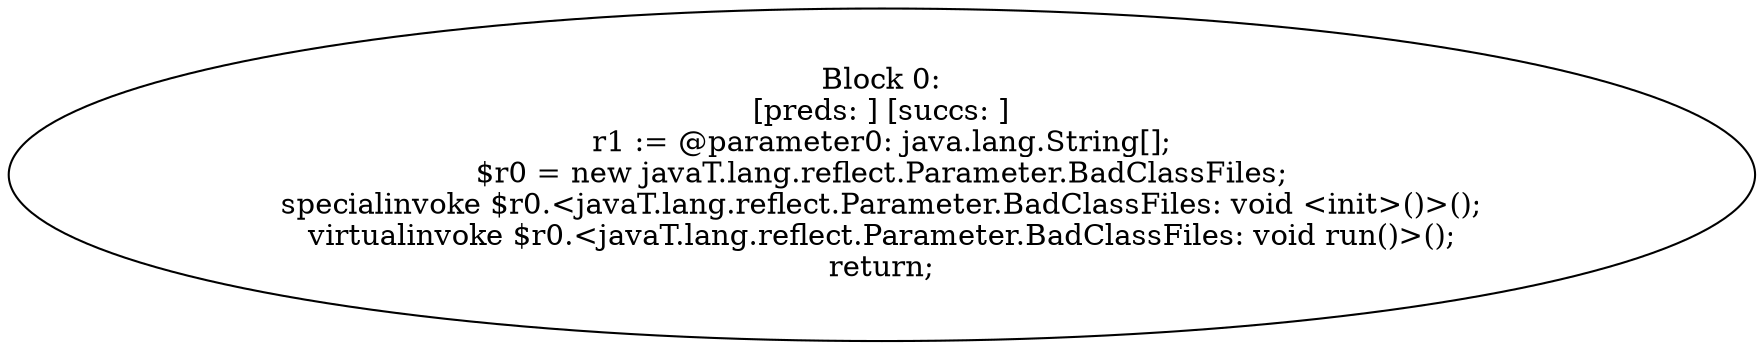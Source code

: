 digraph "unitGraph" {
    "Block 0:
[preds: ] [succs: ]
r1 := @parameter0: java.lang.String[];
$r0 = new javaT.lang.reflect.Parameter.BadClassFiles;
specialinvoke $r0.<javaT.lang.reflect.Parameter.BadClassFiles: void <init>()>();
virtualinvoke $r0.<javaT.lang.reflect.Parameter.BadClassFiles: void run()>();
return;
"
}
